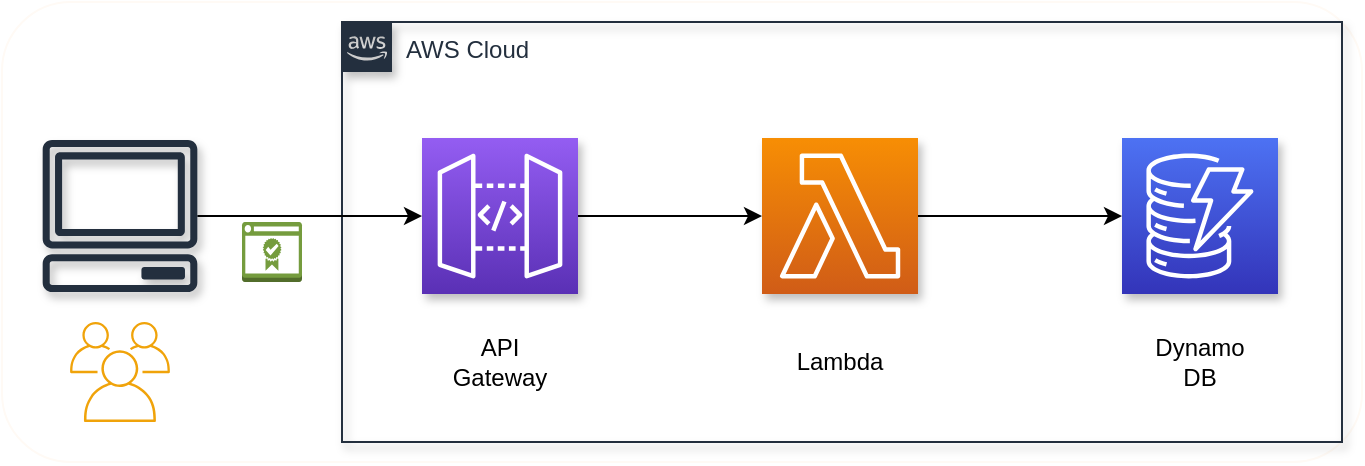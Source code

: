 <mxfile version="12.9.9" type="device"><diagram id="NvpqJBKRmjGPZKzPypbm" name="Page-1"><mxGraphModel dx="1055" dy="808" grid="1" gridSize="10" guides="1" tooltips="1" connect="1" arrows="1" fold="1" page="1" pageScale="1" pageWidth="1654" pageHeight="1169" math="0" shadow="0"><root><mxCell id="0"/><mxCell id="1" parent="0"/><mxCell id="_4w6U7FC3ZFWlDn2LjqE-124" value="" style="rounded=1;whiteSpace=wrap;html=1;shadow=0;strokeColor=#FFFAF5;strokeWidth=1;" parent="1" vertex="1"><mxGeometry x="250" y="160" width="680" height="230" as="geometry"/></mxCell><mxCell id="_4w6U7FC3ZFWlDn2LjqE-118" value="AWS Cloud" style="points=[[0,0],[0.25,0],[0.5,0],[0.75,0],[1,0],[1,0.25],[1,0.5],[1,0.75],[1,1],[0.75,1],[0.5,1],[0.25,1],[0,1],[0,0.75],[0,0.5],[0,0.25]];outlineConnect=0;gradientColor=none;html=1;whiteSpace=wrap;fontSize=12;fontStyle=0;shape=mxgraph.aws4.group;grIcon=mxgraph.aws4.group_aws_cloud_alt;strokeColor=#232F3E;fillColor=none;verticalAlign=top;align=left;spacingLeft=30;fontColor=#232F3E;dashed=0;shadow=1;" parent="1" vertex="1"><mxGeometry x="420" y="170" width="500" height="210" as="geometry"/></mxCell><mxCell id="_4w6U7FC3ZFWlDn2LjqE-113" value="" style="edgeStyle=orthogonalEdgeStyle;rounded=0;orthogonalLoop=1;jettySize=auto;html=1;" parent="1" source="_4w6U7FC3ZFWlDn2LjqE-106" target="_4w6U7FC3ZFWlDn2LjqE-108" edge="1"><mxGeometry relative="1" as="geometry"><mxPoint x="428.189" y="268" as="targetPoint"/></mxGeometry></mxCell><mxCell id="_4w6U7FC3ZFWlDn2LjqE-106" value="" style="outlineConnect=0;fontColor=#232F3E;gradientColor=none;fillColor=#232F3E;strokeColor=none;dashed=0;verticalLabelPosition=bottom;verticalAlign=top;align=center;html=1;fontSize=12;fontStyle=0;aspect=fixed;pointerEvents=1;shape=mxgraph.aws4.client;shadow=1;" parent="1" vertex="1"><mxGeometry x="270" y="229" width="78" height="76" as="geometry"/></mxCell><mxCell id="_4w6U7FC3ZFWlDn2LjqE-115" value="" style="edgeStyle=orthogonalEdgeStyle;rounded=0;orthogonalLoop=1;jettySize=auto;html=1;" parent="1" source="_4w6U7FC3ZFWlDn2LjqE-108" target="_4w6U7FC3ZFWlDn2LjqE-109" edge="1"><mxGeometry relative="1" as="geometry"><mxPoint x="618" y="267" as="targetPoint"/></mxGeometry></mxCell><mxCell id="_4w6U7FC3ZFWlDn2LjqE-108" value="" style="outlineConnect=0;fontColor=#232F3E;gradientColor=#945DF2;gradientDirection=north;fillColor=#5A30B5;strokeColor=#ffffff;dashed=0;verticalLabelPosition=bottom;verticalAlign=top;align=center;html=1;fontSize=12;fontStyle=0;aspect=fixed;shape=mxgraph.aws4.resourceIcon;resIcon=mxgraph.aws4.api_gateway;shadow=1;" parent="1" vertex="1"><mxGeometry x="460" y="228" width="78" height="78" as="geometry"/></mxCell><mxCell id="_4w6U7FC3ZFWlDn2LjqE-116" style="edgeStyle=orthogonalEdgeStyle;rounded=0;orthogonalLoop=1;jettySize=auto;html=1;" parent="1" source="_4w6U7FC3ZFWlDn2LjqE-109" target="_4w6U7FC3ZFWlDn2LjqE-111" edge="1"><mxGeometry relative="1" as="geometry"/></mxCell><mxCell id="_4w6U7FC3ZFWlDn2LjqE-109" value="" style="outlineConnect=0;fontColor=#232F3E;gradientColor=#F78E04;gradientDirection=north;fillColor=#D05C17;strokeColor=#ffffff;dashed=0;verticalLabelPosition=bottom;verticalAlign=top;align=center;html=1;fontSize=12;fontStyle=0;aspect=fixed;shape=mxgraph.aws4.resourceIcon;resIcon=mxgraph.aws4.lambda;shadow=1;" parent="1" vertex="1"><mxGeometry x="630" y="228" width="78" height="78" as="geometry"/></mxCell><mxCell id="_4w6U7FC3ZFWlDn2LjqE-111" value="" style="outlineConnect=0;fontColor=#232F3E;gradientColor=#4D72F3;gradientDirection=north;fillColor=#3334B9;strokeColor=#ffffff;dashed=0;verticalLabelPosition=bottom;verticalAlign=top;align=center;html=1;fontSize=12;fontStyle=0;aspect=fixed;shape=mxgraph.aws4.resourceIcon;resIcon=mxgraph.aws4.dynamodb;shadow=1;" parent="1" vertex="1"><mxGeometry x="810" y="228" width="78" height="78" as="geometry"/></mxCell><mxCell id="_4w6U7FC3ZFWlDn2LjqE-119" value="API Gateway" style="text;html=1;strokeColor=none;fillColor=none;align=center;verticalAlign=middle;whiteSpace=wrap;rounded=0;shadow=1;" parent="1" vertex="1"><mxGeometry x="479" y="330" width="40" height="20" as="geometry"/></mxCell><mxCell id="_4w6U7FC3ZFWlDn2LjqE-120" value="Lambda" style="text;html=1;strokeColor=none;fillColor=none;align=center;verticalAlign=middle;whiteSpace=wrap;rounded=0;shadow=1;" parent="1" vertex="1"><mxGeometry x="649" y="330" width="40" height="20" as="geometry"/></mxCell><mxCell id="_4w6U7FC3ZFWlDn2LjqE-121" value="Dynamo DB" style="text;html=1;strokeColor=none;fillColor=none;align=center;verticalAlign=middle;whiteSpace=wrap;rounded=0;shadow=1;" parent="1" vertex="1"><mxGeometry x="829" y="330" width="40" height="20" as="geometry"/></mxCell><mxCell id="MUY71AIxzCRUjd8wj3wI-1" value="users" style="outlineConnect=0;fontColor=#ffffff;strokeColor=#BD7000;fillColor=#f0a30a;dashed=0;verticalLabelPosition=bottom;verticalAlign=top;align=center;html=1;fontSize=12;fontStyle=0;aspect=fixed;shape=mxgraph.aws4.illustration_users;pointerEvents=1;shadow=0;" parent="1" vertex="1"><mxGeometry x="284" y="320" width="50" height="50" as="geometry"/></mxCell><mxCell id="MUY71AIxzCRUjd8wj3wI-2" value="" style="outlineConnect=0;dashed=0;verticalLabelPosition=bottom;verticalAlign=top;align=center;html=1;shape=mxgraph.aws3.certificate_manager_2;fillColor=#759C3E;gradientColor=none;shadow=0;strokeColor=#636260;strokeWidth=1;" parent="1" vertex="1"><mxGeometry x="370" y="270" width="30" height="30" as="geometry"/></mxCell></root></mxGraphModel></diagram></mxfile>